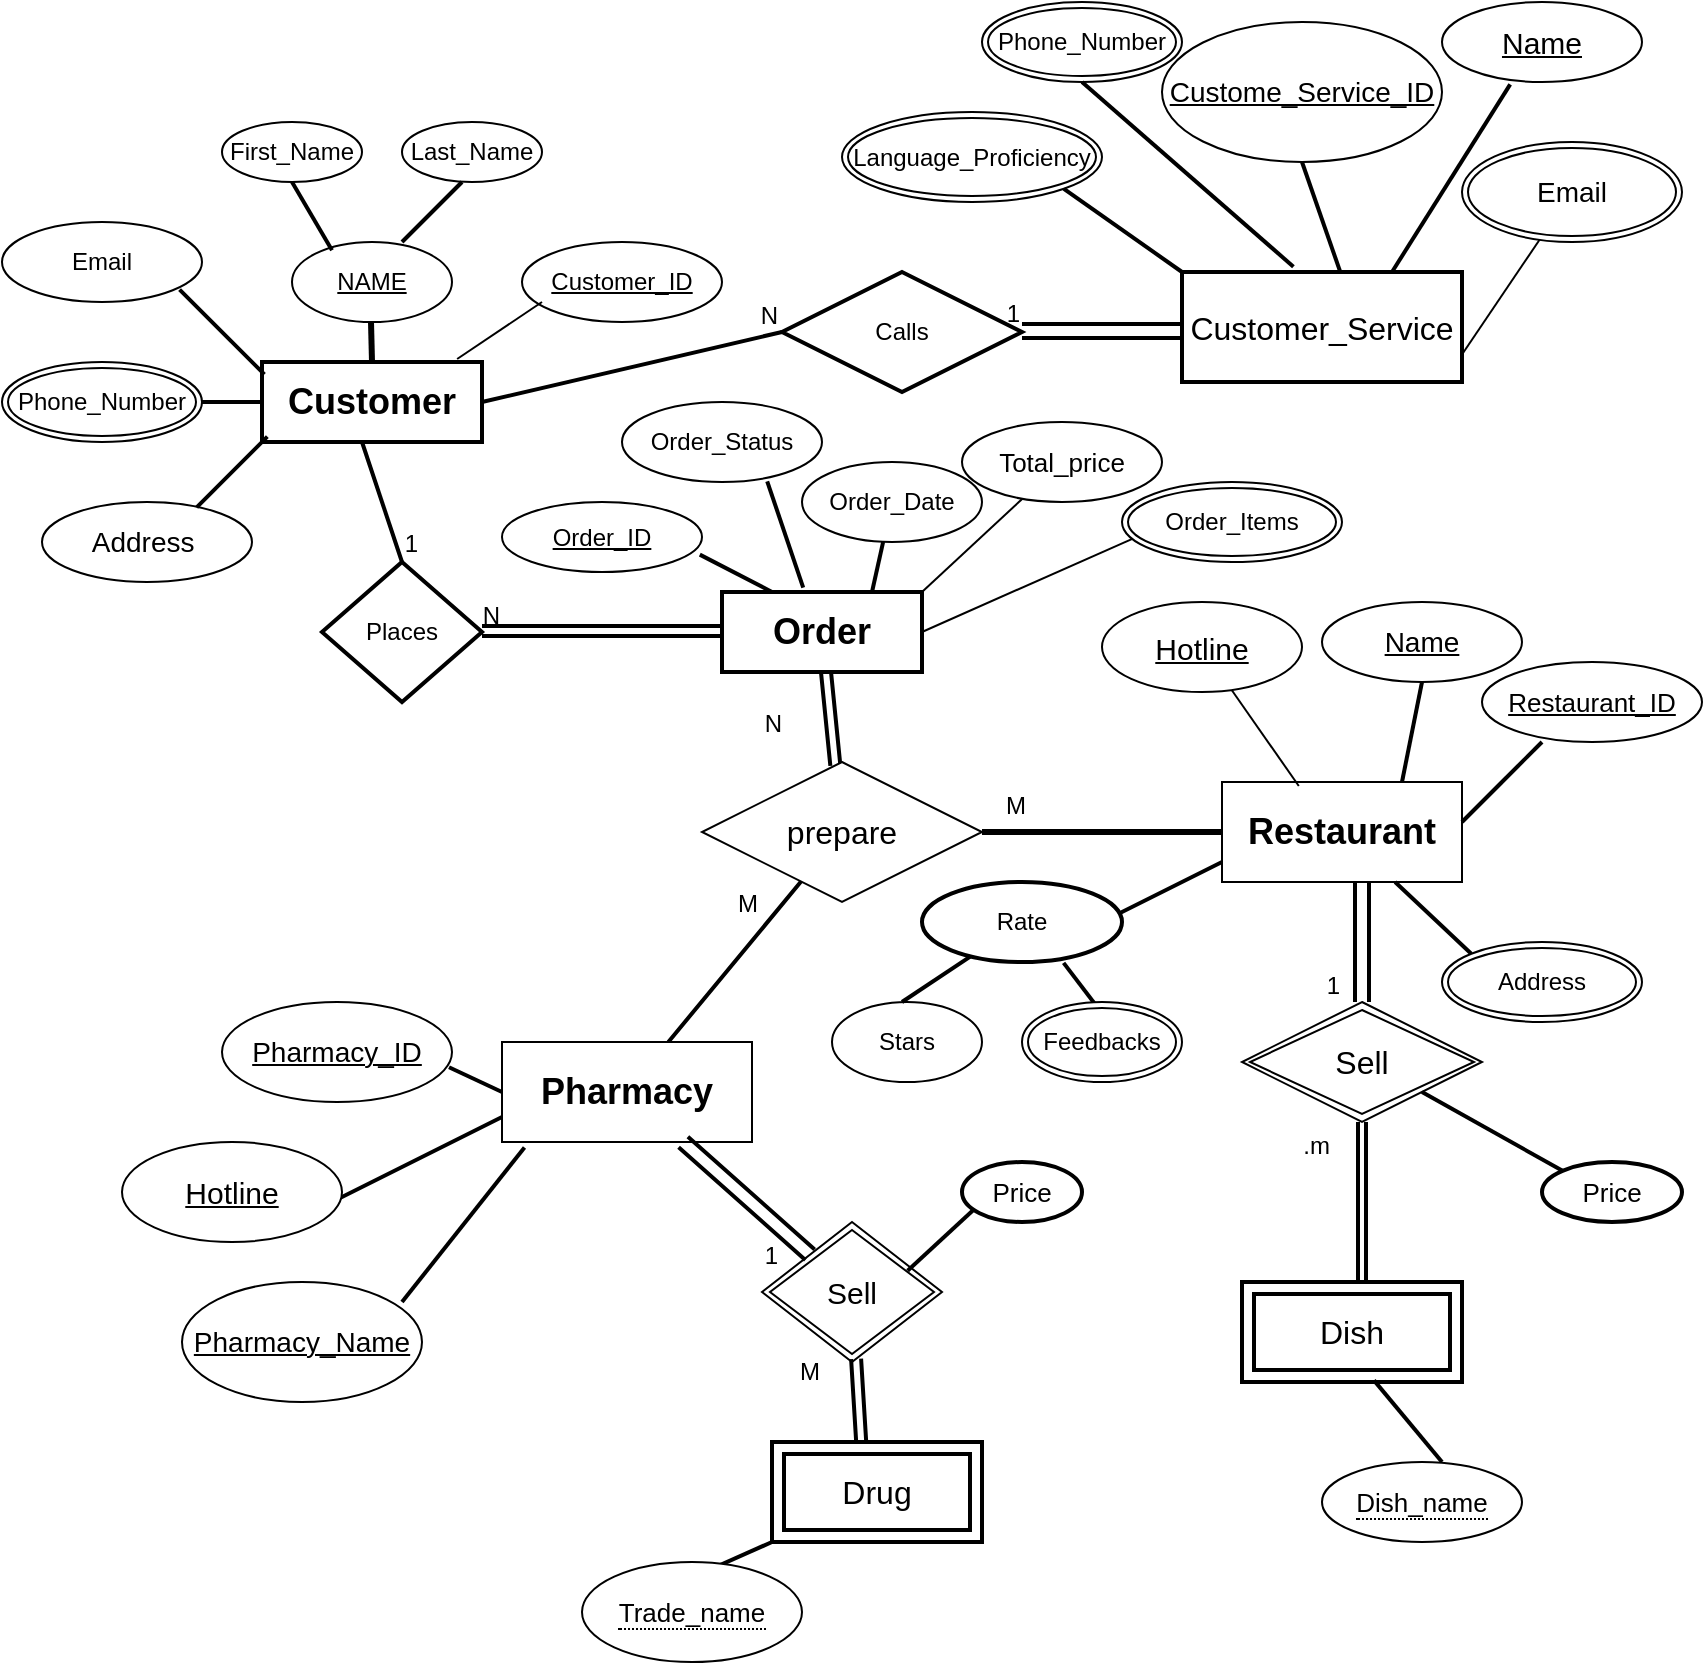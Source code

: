 <mxfile version="22.1.3" type="device">
  <diagram id="t4LbHIOERdGOqZBK5p3A" name="Page-1">
    <mxGraphModel dx="1002" dy="535" grid="1" gridSize="10" guides="1" tooltips="1" connect="1" arrows="1" fold="1" page="1" pageScale="1" pageWidth="850" pageHeight="1100" math="0" shadow="0">
      <root>
        <mxCell id="0" />
        <mxCell id="1" parent="0" />
        <mxCell id="WqKI_GHKuPF7ZyipIv9p-1" value="&lt;h2&gt;Customer&lt;/h2&gt;" style="rounded=0;whiteSpace=wrap;html=1;strokeWidth=2;" parent="1" vertex="1">
          <mxGeometry x="130" y="300" width="110" height="40" as="geometry" />
        </mxCell>
        <mxCell id="WqKI_GHKuPF7ZyipIv9p-2" value="&lt;h2&gt;Restaurant&lt;/h2&gt;" style="rounded=0;whiteSpace=wrap;html=1;" parent="1" vertex="1">
          <mxGeometry x="610" y="510" width="120" height="50" as="geometry" />
        </mxCell>
        <mxCell id="WqKI_GHKuPF7ZyipIv9p-3" value="&lt;h2&gt;Order&lt;/h2&gt;" style="rounded=0;whiteSpace=wrap;html=1;strokeWidth=2;" parent="1" vertex="1">
          <mxGeometry x="360" y="415" width="100" height="40" as="geometry" />
        </mxCell>
        <mxCell id="WqKI_GHKuPF7ZyipIv9p-5" value="&lt;u&gt;NAME&lt;/u&gt;" style="ellipse;whiteSpace=wrap;html=1;" parent="1" vertex="1">
          <mxGeometry x="145" y="240" width="80" height="40" as="geometry" />
        </mxCell>
        <mxCell id="WqKI_GHKuPF7ZyipIv9p-7" value="&lt;font style=&quot;font-size: 14px;&quot;&gt;Address&amp;nbsp;&lt;/font&gt;" style="ellipse;whiteSpace=wrap;html=1;" parent="1" vertex="1">
          <mxGeometry x="20" y="370" width="105" height="40" as="geometry" />
        </mxCell>
        <mxCell id="WqKI_GHKuPF7ZyipIv9p-8" value="First_Name" style="ellipse;whiteSpace=wrap;html=1;" parent="1" vertex="1">
          <mxGeometry x="110" y="180" width="70" height="30" as="geometry" />
        </mxCell>
        <mxCell id="WqKI_GHKuPF7ZyipIv9p-9" value="Last_Name" style="ellipse;whiteSpace=wrap;html=1;" parent="1" vertex="1">
          <mxGeometry x="200" y="180" width="70" height="30" as="geometry" />
        </mxCell>
        <mxCell id="WqKI_GHKuPF7ZyipIv9p-11" value="" style="endArrow=none;html=1;rounded=0;strokeWidth=2;" parent="1" edge="1">
          <mxGeometry width="50" height="50" relative="1" as="geometry">
            <mxPoint x="200" y="240" as="sourcePoint" />
            <mxPoint x="230" y="210" as="targetPoint" />
          </mxGeometry>
        </mxCell>
        <mxCell id="WqKI_GHKuPF7ZyipIv9p-12" value="" style="endArrow=none;html=1;rounded=0;strokeWidth=3;" parent="1" edge="1">
          <mxGeometry width="50" height="50" relative="1" as="geometry">
            <mxPoint x="185" y="300" as="sourcePoint" />
            <mxPoint x="184.5" y="280" as="targetPoint" />
            <Array as="points" />
          </mxGeometry>
        </mxCell>
        <mxCell id="WqKI_GHKuPF7ZyipIv9p-13" value="" style="endArrow=none;html=1;rounded=0;entryX=0.5;entryY=1;entryDx=0;entryDy=0;exitX=0.25;exitY=0.102;exitDx=0;exitDy=0;exitPerimeter=0;strokeWidth=2;" parent="1" source="WqKI_GHKuPF7ZyipIv9p-5" target="WqKI_GHKuPF7ZyipIv9p-8" edge="1">
          <mxGeometry width="50" height="50" relative="1" as="geometry">
            <mxPoint x="145" y="240" as="sourcePoint" />
            <mxPoint x="175" y="210" as="targetPoint" />
            <Array as="points" />
          </mxGeometry>
        </mxCell>
        <mxCell id="WqKI_GHKuPF7ZyipIv9p-14" value="Phone_Number" style="ellipse;shape=doubleEllipse;margin=3;whiteSpace=wrap;html=1;align=center;" parent="1" vertex="1">
          <mxGeometry y="300" width="100" height="40" as="geometry" />
        </mxCell>
        <mxCell id="WqKI_GHKuPF7ZyipIv9p-15" value="Customer_ID" style="ellipse;whiteSpace=wrap;html=1;align=center;fontStyle=4;strokeWidth=1;" parent="1" vertex="1">
          <mxGeometry x="260" y="240" width="100" height="40" as="geometry" />
        </mxCell>
        <mxCell id="WqKI_GHKuPF7ZyipIv9p-16" value="Email" style="ellipse;whiteSpace=wrap;html=1;align=center;fontStyle=0;" parent="1" vertex="1">
          <mxGeometry y="230" width="100" height="40" as="geometry" />
        </mxCell>
        <mxCell id="WqKI_GHKuPF7ZyipIv9p-22" value="" style="line;strokeWidth=2;html=1;rotation=-135;" parent="1" vertex="1">
          <mxGeometry x="80" y="280" width="60" height="10" as="geometry" />
        </mxCell>
        <mxCell id="WqKI_GHKuPF7ZyipIv9p-23" value="" style="line;strokeWidth=2;html=1;" parent="1" vertex="1">
          <mxGeometry x="100" y="315" width="30" height="10" as="geometry" />
        </mxCell>
        <mxCell id="WqKI_GHKuPF7ZyipIv9p-24" value="" style="line;strokeWidth=2;html=1;rotation=-45;" parent="1" vertex="1">
          <mxGeometry x="90.0" y="350" width="50" height="10" as="geometry" />
        </mxCell>
        <mxCell id="WqKI_GHKuPF7ZyipIv9p-29" value="" style="endArrow=none;html=1;rounded=0;entryX=0;entryY=0.5;entryDx=0;entryDy=0;strokeWidth=2;exitX=1;exitY=0.5;exitDx=0;exitDy=0;" parent="1" target="WqKI_GHKuPF7ZyipIv9p-32" edge="1" source="WqKI_GHKuPF7ZyipIv9p-1">
          <mxGeometry relative="1" as="geometry">
            <mxPoint x="240" y="340" as="sourcePoint" />
            <mxPoint x="390" y="290" as="targetPoint" />
            <Array as="points" />
          </mxGeometry>
        </mxCell>
        <mxCell id="WqKI_GHKuPF7ZyipIv9p-30" value="N" style="resizable=0;html=1;whiteSpace=wrap;align=right;verticalAlign=bottom;" parent="WqKI_GHKuPF7ZyipIv9p-29" connectable="0" vertex="1">
          <mxGeometry x="1" relative="1" as="geometry" />
        </mxCell>
        <mxCell id="WqKI_GHKuPF7ZyipIv9p-32" value="Calls" style="shape=rhombus;perimeter=rhombusPerimeter;whiteSpace=wrap;html=1;align=center;strokeWidth=2;" parent="1" vertex="1">
          <mxGeometry x="390" y="255" width="120" height="60" as="geometry" />
        </mxCell>
        <mxCell id="WqKI_GHKuPF7ZyipIv9p-34" value="&lt;font style=&quot;font-size: 16px;&quot;&gt;Customer_Service&lt;/font&gt;" style="whiteSpace=wrap;html=1;strokeWidth=2;" parent="1" vertex="1">
          <mxGeometry x="590" y="255" width="140" height="55" as="geometry" />
        </mxCell>
        <mxCell id="WqKI_GHKuPF7ZyipIv9p-37" value="" style="shape=link;html=1;rounded=0;width=6;strokeWidth=2;" parent="1" edge="1">
          <mxGeometry relative="1" as="geometry">
            <mxPoint x="590" y="284.5" as="sourcePoint" />
            <mxPoint x="510" y="284.5" as="targetPoint" />
          </mxGeometry>
        </mxCell>
        <mxCell id="WqKI_GHKuPF7ZyipIv9p-38" value="1" style="resizable=0;html=1;whiteSpace=wrap;align=right;verticalAlign=bottom;" parent="WqKI_GHKuPF7ZyipIv9p-37" connectable="0" vertex="1">
          <mxGeometry x="1" relative="1" as="geometry" />
        </mxCell>
        <mxCell id="WqKI_GHKuPF7ZyipIv9p-39" value="Phone_Number" style="ellipse;shape=doubleEllipse;margin=3;whiteSpace=wrap;html=1;align=center;" parent="1" vertex="1">
          <mxGeometry x="490" y="120" width="100" height="40" as="geometry" />
        </mxCell>
        <mxCell id="WqKI_GHKuPF7ZyipIv9p-40" value="Language_Proficiency" style="ellipse;shape=doubleEllipse;margin=3;whiteSpace=wrap;html=1;align=center;" parent="1" vertex="1">
          <mxGeometry x="420" y="175" width="130" height="45" as="geometry" />
        </mxCell>
        <mxCell id="WqKI_GHKuPF7ZyipIv9p-41" value="&lt;font style=&quot;font-size: 14px;&quot;&gt;Custome_Service_ID&lt;/font&gt;" style="ellipse;whiteSpace=wrap;html=1;align=center;fontStyle=4;" parent="1" vertex="1">
          <mxGeometry x="580" y="130" width="140" height="70" as="geometry" />
        </mxCell>
        <mxCell id="WqKI_GHKuPF7ZyipIv9p-42" value="&lt;u&gt;&lt;font style=&quot;font-size: 15px;&quot;&gt;Name&lt;/font&gt;&lt;/u&gt;" style="ellipse;whiteSpace=wrap;html=1;align=center;" parent="1" vertex="1">
          <mxGeometry x="720" y="120" width="100" height="40" as="geometry" />
        </mxCell>
        <mxCell id="WqKI_GHKuPF7ZyipIv9p-43" value="&lt;font style=&quot;font-size: 14px;&quot;&gt;Email&lt;/font&gt;" style="ellipse;shape=doubleEllipse;margin=3;whiteSpace=wrap;html=1;align=center;" parent="1" vertex="1">
          <mxGeometry x="730" y="190" width="110" height="50" as="geometry" />
        </mxCell>
        <mxCell id="WqKI_GHKuPF7ZyipIv9p-46" value="" style="endArrow=none;html=1;rounded=0;exitX=1;exitY=0.75;exitDx=0;exitDy=0;" parent="1" edge="1" target="WqKI_GHKuPF7ZyipIv9p-43" source="WqKI_GHKuPF7ZyipIv9p-34">
          <mxGeometry width="50" height="50" relative="1" as="geometry">
            <mxPoint x="740" y="280" as="sourcePoint" />
            <mxPoint x="760" y="235" as="targetPoint" />
            <Array as="points" />
          </mxGeometry>
        </mxCell>
        <mxCell id="WqKI_GHKuPF7ZyipIv9p-48" value="" style="endArrow=none;html=1;rounded=0;entryX=0.341;entryY=1.03;entryDx=0;entryDy=0;entryPerimeter=0;exitX=0.75;exitY=0;exitDx=0;exitDy=0;strokeWidth=2;" parent="1" source="WqKI_GHKuPF7ZyipIv9p-34" target="WqKI_GHKuPF7ZyipIv9p-42" edge="1">
          <mxGeometry width="50" height="50" relative="1" as="geometry">
            <mxPoint x="690" y="250" as="sourcePoint" />
            <mxPoint x="740" y="200" as="targetPoint" />
            <Array as="points" />
          </mxGeometry>
        </mxCell>
        <mxCell id="WqKI_GHKuPF7ZyipIv9p-51" value="" style="endArrow=none;html=1;rounded=0;entryX=0.5;entryY=1;entryDx=0;entryDy=0;exitX=0.567;exitY=0.012;exitDx=0;exitDy=0;exitPerimeter=0;strokeWidth=2;" parent="1" source="WqKI_GHKuPF7ZyipIv9p-34" target="WqKI_GHKuPF7ZyipIv9p-41" edge="1">
          <mxGeometry width="50" height="50" relative="1" as="geometry">
            <mxPoint x="660" y="250" as="sourcePoint" />
            <mxPoint x="700" y="205" as="targetPoint" />
            <Array as="points" />
          </mxGeometry>
        </mxCell>
        <mxCell id="WqKI_GHKuPF7ZyipIv9p-52" value="" style="endArrow=none;html=1;rounded=0;entryX=0.5;entryY=1;entryDx=0;entryDy=0;exitX=0.398;exitY=-0.048;exitDx=0;exitDy=0;exitPerimeter=0;strokeWidth=2;" parent="1" source="WqKI_GHKuPF7ZyipIv9p-34" target="WqKI_GHKuPF7ZyipIv9p-39" edge="1">
          <mxGeometry width="50" height="50" relative="1" as="geometry">
            <mxPoint x="690" y="265" as="sourcePoint" />
            <mxPoint x="764" y="171" as="targetPoint" />
            <Array as="points" />
          </mxGeometry>
        </mxCell>
        <mxCell id="WqKI_GHKuPF7ZyipIv9p-53" value="" style="endArrow=none;html=1;rounded=0;exitX=0.398;exitY=-0.048;exitDx=0;exitDy=0;exitPerimeter=0;strokeWidth=2;entryX=1;entryY=1;entryDx=0;entryDy=0;" parent="1" edge="1" target="WqKI_GHKuPF7ZyipIv9p-40">
          <mxGeometry width="50" height="50" relative="1" as="geometry">
            <mxPoint x="590" y="255" as="sourcePoint" />
            <mxPoint x="552" y="193" as="targetPoint" />
            <Array as="points" />
          </mxGeometry>
        </mxCell>
        <mxCell id="WqKI_GHKuPF7ZyipIv9p-54" value="" style="endArrow=none;html=1;rounded=0;strokeWidth=2;" parent="1" edge="1">
          <mxGeometry relative="1" as="geometry">
            <mxPoint x="180" y="340" as="sourcePoint" />
            <mxPoint x="200" y="400" as="targetPoint" />
          </mxGeometry>
        </mxCell>
        <mxCell id="WqKI_GHKuPF7ZyipIv9p-55" value="1" style="resizable=0;html=1;whiteSpace=wrap;align=right;verticalAlign=bottom;" parent="WqKI_GHKuPF7ZyipIv9p-54" connectable="0" vertex="1">
          <mxGeometry x="1" relative="1" as="geometry">
            <mxPoint x="10" as="offset" />
          </mxGeometry>
        </mxCell>
        <mxCell id="WqKI_GHKuPF7ZyipIv9p-56" value="Places" style="shape=rhombus;perimeter=rhombusPerimeter;whiteSpace=wrap;html=1;align=center;strokeWidth=2;" parent="1" vertex="1">
          <mxGeometry x="160" y="400" width="80" height="70" as="geometry" />
        </mxCell>
        <mxCell id="WqKI_GHKuPF7ZyipIv9p-57" value="" style="shape=link;html=1;rounded=0;strokeWidth=2;" parent="1" edge="1">
          <mxGeometry relative="1" as="geometry">
            <mxPoint x="360" y="434.5" as="sourcePoint" />
            <mxPoint x="240" y="434.5" as="targetPoint" />
            <Array as="points">
              <mxPoint x="300" y="434.5" />
            </Array>
          </mxGeometry>
        </mxCell>
        <mxCell id="WqKI_GHKuPF7ZyipIv9p-58" value="N" style="resizable=0;html=1;whiteSpace=wrap;align=right;verticalAlign=bottom;" parent="WqKI_GHKuPF7ZyipIv9p-57" connectable="0" vertex="1">
          <mxGeometry x="1" relative="1" as="geometry">
            <mxPoint x="10" y="1" as="offset" />
          </mxGeometry>
        </mxCell>
        <mxCell id="WqKI_GHKuPF7ZyipIv9p-61" value="" style="shape=link;html=1;rounded=0;strokeWidth=2;" parent="1" source="WqKI_GHKuPF7ZyipIv9p-63" target="WqKI_GHKuPF7ZyipIv9p-3" edge="1">
          <mxGeometry relative="1" as="geometry">
            <mxPoint x="570" y="430" as="sourcePoint" />
            <mxPoint x="460" y="430" as="targetPoint" />
          </mxGeometry>
        </mxCell>
        <mxCell id="WqKI_GHKuPF7ZyipIv9p-62" value="N" style="resizable=0;html=1;whiteSpace=wrap;align=right;verticalAlign=bottom;" parent="WqKI_GHKuPF7ZyipIv9p-61" connectable="0" vertex="1">
          <mxGeometry x="1" relative="1" as="geometry">
            <mxPoint x="-20" y="35" as="offset" />
          </mxGeometry>
        </mxCell>
        <mxCell id="WqKI_GHKuPF7ZyipIv9p-63" value="&lt;span style=&quot;font-size: 16px;&quot;&gt;prepare&lt;/span&gt;" style="shape=rhombus;perimeter=rhombusPerimeter;whiteSpace=wrap;html=1;align=center;" parent="1" vertex="1">
          <mxGeometry x="350" y="500" width="140" height="70" as="geometry" />
        </mxCell>
        <mxCell id="WqKI_GHKuPF7ZyipIv9p-64" value="" style="shape=link;html=1;rounded=0;strokeWidth=2;width=-2;exitX=1;exitY=0.5;exitDx=0;exitDy=0;" parent="1" source="WqKI_GHKuPF7ZyipIv9p-63" target="WqKI_GHKuPF7ZyipIv9p-2" edge="1">
          <mxGeometry relative="1" as="geometry">
            <mxPoint x="635" y="440" as="sourcePoint" />
            <mxPoint x="660" y="510" as="targetPoint" />
          </mxGeometry>
        </mxCell>
        <mxCell id="WqKI_GHKuPF7ZyipIv9p-65" value="M" style="resizable=0;html=1;whiteSpace=wrap;align=left;verticalAlign=bottom;" parent="WqKI_GHKuPF7ZyipIv9p-64" connectable="0" vertex="1">
          <mxGeometry x="-1" relative="1" as="geometry">
            <mxPoint x="10" y="-5" as="offset" />
          </mxGeometry>
        </mxCell>
        <mxCell id="WqKI_GHKuPF7ZyipIv9p-67" value="Order_ID" style="ellipse;whiteSpace=wrap;html=1;align=center;fontStyle=4;" parent="1" vertex="1">
          <mxGeometry x="250" y="370" width="100" height="35" as="geometry" />
        </mxCell>
        <mxCell id="WqKI_GHKuPF7ZyipIv9p-68" value="Order_Status" style="ellipse;whiteSpace=wrap;html=1;align=center;" parent="1" vertex="1">
          <mxGeometry x="310" y="320" width="100" height="40" as="geometry" />
        </mxCell>
        <mxCell id="WqKI_GHKuPF7ZyipIv9p-70" value="Order_Date" style="ellipse;whiteSpace=wrap;html=1;align=center;" parent="1" vertex="1">
          <mxGeometry x="400" y="350" width="90" height="40" as="geometry" />
        </mxCell>
        <mxCell id="WqKI_GHKuPF7ZyipIv9p-72" value="" style="endArrow=none;html=1;rounded=0;exitX=0.75;exitY=0;exitDx=0;exitDy=0;strokeWidth=2;" parent="1" source="WqKI_GHKuPF7ZyipIv9p-3" edge="1" target="WqKI_GHKuPF7ZyipIv9p-70">
          <mxGeometry width="50" height="50" relative="1" as="geometry">
            <mxPoint x="410" y="410" as="sourcePoint" />
            <mxPoint x="460" y="360" as="targetPoint" />
          </mxGeometry>
        </mxCell>
        <mxCell id="WqKI_GHKuPF7ZyipIv9p-75" value="" style="endArrow=none;html=1;rounded=0;entryX=0.726;entryY=0.991;entryDx=0;entryDy=0;entryPerimeter=0;exitX=0.406;exitY=-0.055;exitDx=0;exitDy=0;exitPerimeter=0;strokeWidth=2;" parent="1" source="WqKI_GHKuPF7ZyipIv9p-3" target="WqKI_GHKuPF7ZyipIv9p-68" edge="1">
          <mxGeometry width="50" height="50" relative="1" as="geometry">
            <mxPoint x="410" y="420" as="sourcePoint" />
            <mxPoint x="460" y="360" as="targetPoint" />
          </mxGeometry>
        </mxCell>
        <mxCell id="WqKI_GHKuPF7ZyipIv9p-76" value="" style="endArrow=none;html=1;rounded=0;entryX=0.989;entryY=0.752;entryDx=0;entryDy=0;entryPerimeter=0;exitX=0.25;exitY=0;exitDx=0;exitDy=0;strokeWidth=2;" parent="1" source="WqKI_GHKuPF7ZyipIv9p-3" target="WqKI_GHKuPF7ZyipIv9p-67" edge="1">
          <mxGeometry width="50" height="50" relative="1" as="geometry">
            <mxPoint x="410" y="410" as="sourcePoint" />
            <mxPoint x="460" y="360" as="targetPoint" />
          </mxGeometry>
        </mxCell>
        <mxCell id="WqKI_GHKuPF7ZyipIv9p-80" value="" style="shape=link;html=1;rounded=0;strokeWidth=2;width=-1;" parent="1" source="WqKI_GHKuPF7ZyipIv9p-63" target="WqKI_GHKuPF7ZyipIv9p-82" edge="1">
          <mxGeometry relative="1" as="geometry">
            <mxPoint x="320" y="575" as="sourcePoint" />
            <mxPoint x="320" y="650" as="targetPoint" />
          </mxGeometry>
        </mxCell>
        <mxCell id="WqKI_GHKuPF7ZyipIv9p-81" value="M" style="resizable=0;html=1;whiteSpace=wrap;align=left;verticalAlign=bottom;" parent="WqKI_GHKuPF7ZyipIv9p-80" connectable="0" vertex="1">
          <mxGeometry x="-1" relative="1" as="geometry">
            <mxPoint x="-34" y="20" as="offset" />
          </mxGeometry>
        </mxCell>
        <mxCell id="WqKI_GHKuPF7ZyipIv9p-82" value="&lt;h2&gt;Pharmacy&lt;/h2&gt;" style="rounded=0;whiteSpace=wrap;html=1;" parent="1" vertex="1">
          <mxGeometry x="250" y="640" width="125" height="50" as="geometry" />
        </mxCell>
        <mxCell id="WqKI_GHKuPF7ZyipIv9p-83" value="&lt;u&gt;&lt;font style=&quot;font-size: 13px;&quot;&gt;Restaurant_ID&lt;/font&gt;&lt;/u&gt;" style="ellipse;whiteSpace=wrap;html=1;align=center;" parent="1" vertex="1">
          <mxGeometry x="740" y="450" width="110" height="40" as="geometry" />
        </mxCell>
        <mxCell id="WqKI_GHKuPF7ZyipIv9p-84" value="&lt;u&gt;&lt;font style=&quot;font-size: 14px;&quot;&gt;Name&lt;/font&gt;&lt;/u&gt;" style="ellipse;whiteSpace=wrap;html=1;align=center;" parent="1" vertex="1">
          <mxGeometry x="660" y="420" width="100" height="40" as="geometry" />
        </mxCell>
        <mxCell id="WqKI_GHKuPF7ZyipIv9p-87" value="" style="endArrow=none;html=1;rounded=0;strokeWidth=2;" parent="1" edge="1">
          <mxGeometry width="50" height="50" relative="1" as="geometry">
            <mxPoint x="730" y="530" as="sourcePoint" />
            <mxPoint x="770" y="490" as="targetPoint" />
            <Array as="points">
              <mxPoint x="750" y="510" />
            </Array>
          </mxGeometry>
        </mxCell>
        <mxCell id="WqKI_GHKuPF7ZyipIv9p-88" value="" style="endArrow=none;html=1;rounded=0;entryX=0.5;entryY=1;entryDx=0;entryDy=0;exitX=0.75;exitY=0;exitDx=0;exitDy=0;strokeWidth=2;" parent="1" source="WqKI_GHKuPF7ZyipIv9p-2" target="WqKI_GHKuPF7ZyipIv9p-84" edge="1">
          <mxGeometry width="50" height="50" relative="1" as="geometry">
            <mxPoint x="730" y="550" as="sourcePoint" />
            <mxPoint x="780" y="500" as="targetPoint" />
            <Array as="points" />
          </mxGeometry>
        </mxCell>
        <mxCell id="WqKI_GHKuPF7ZyipIv9p-89" value="" style="endArrow=none;html=1;rounded=0;entryX=0;entryY=0;entryDx=0;entryDy=0;strokeWidth=2;" parent="1" source="WqKI_GHKuPF7ZyipIv9p-2" target="WqKI_GHKuPF7ZyipIv9p-91" edge="1">
          <mxGeometry width="50" height="50" relative="1" as="geometry">
            <mxPoint x="550" y="490" as="sourcePoint" />
            <mxPoint x="584.6" y="493.55" as="targetPoint" />
          </mxGeometry>
        </mxCell>
        <mxCell id="WqKI_GHKuPF7ZyipIv9p-91" value="Address" style="ellipse;shape=doubleEllipse;margin=3;whiteSpace=wrap;html=1;align=center;" parent="1" vertex="1">
          <mxGeometry x="720" y="590" width="100" height="40" as="geometry" />
        </mxCell>
        <mxCell id="WqKI_GHKuPF7ZyipIv9p-95" value="" style="shape=link;html=1;rounded=0;width=6;strokeWidth=2;" parent="1" edge="1">
          <mxGeometry relative="1" as="geometry">
            <mxPoint x="680" y="560" as="sourcePoint" />
            <mxPoint x="680" y="620" as="targetPoint" />
          </mxGeometry>
        </mxCell>
        <mxCell id="WqKI_GHKuPF7ZyipIv9p-96" value="1" style="resizable=0;html=1;whiteSpace=wrap;align=right;verticalAlign=bottom;" parent="WqKI_GHKuPF7ZyipIv9p-95" connectable="0" vertex="1">
          <mxGeometry x="1" relative="1" as="geometry">
            <mxPoint x="-10" as="offset" />
          </mxGeometry>
        </mxCell>
        <mxCell id="WqKI_GHKuPF7ZyipIv9p-97" value="" style="shape=link;html=1;rounded=0;width=-5;exitX=0.5;exitY=1;exitDx=0;exitDy=0;strokeWidth=2;" parent="1" source="WqKI_GHKuPF7ZyipIv9p-99" edge="1">
          <mxGeometry relative="1" as="geometry">
            <mxPoint x="680" y="700" as="sourcePoint" />
            <mxPoint x="680" y="760" as="targetPoint" />
          </mxGeometry>
        </mxCell>
        <mxCell id="WqKI_GHKuPF7ZyipIv9p-98" value=".m" style="resizable=0;html=1;whiteSpace=wrap;align=right;verticalAlign=bottom;" parent="WqKI_GHKuPF7ZyipIv9p-97" connectable="0" vertex="1">
          <mxGeometry x="1" relative="1" as="geometry">
            <mxPoint x="-15" y="-60" as="offset" />
          </mxGeometry>
        </mxCell>
        <mxCell id="WqKI_GHKuPF7ZyipIv9p-99" value="&lt;font style=&quot;font-size: 16px;&quot;&gt;Sell&lt;/font&gt;" style="shape=rhombus;double=1;perimeter=rhombusPerimeter;whiteSpace=wrap;html=1;align=center;" parent="1" vertex="1">
          <mxGeometry x="620" y="620" width="120" height="60" as="geometry" />
        </mxCell>
        <mxCell id="WqKI_GHKuPF7ZyipIv9p-100" value="" style="endArrow=none;html=1;rounded=0;strokeWidth=2;" parent="1" edge="1">
          <mxGeometry width="50" height="50" relative="1" as="geometry">
            <mxPoint x="550" y="580" as="sourcePoint" />
            <mxPoint x="610" y="550" as="targetPoint" />
            <Array as="points" />
          </mxGeometry>
        </mxCell>
        <mxCell id="WqKI_GHKuPF7ZyipIv9p-101" value="Rate" style="ellipse;whiteSpace=wrap;html=1;align=center;strokeWidth=2;" parent="1" vertex="1">
          <mxGeometry x="460" y="560" width="100" height="40" as="geometry" />
        </mxCell>
        <mxCell id="WqKI_GHKuPF7ZyipIv9p-102" value="Stars" style="ellipse;whiteSpace=wrap;html=1;align=center;" parent="1" vertex="1">
          <mxGeometry x="415" y="620" width="75" height="40" as="geometry" />
        </mxCell>
        <mxCell id="WqKI_GHKuPF7ZyipIv9p-105" value="" style="endArrow=none;html=1;rounded=0;strokeWidth=2;" parent="1" target="WqKI_GHKuPF7ZyipIv9p-101" edge="1">
          <mxGeometry width="50" height="50" relative="1" as="geometry">
            <mxPoint x="450" y="620" as="sourcePoint" />
            <mxPoint x="483" y="601" as="targetPoint" />
          </mxGeometry>
        </mxCell>
        <mxCell id="WqKI_GHKuPF7ZyipIv9p-106" value="" style="endArrow=none;html=1;rounded=0;entryX=0.708;entryY=1.011;entryDx=0;entryDy=0;entryPerimeter=0;strokeWidth=2;" parent="1" target="WqKI_GHKuPF7ZyipIv9p-101" edge="1">
          <mxGeometry width="50" height="50" relative="1" as="geometry">
            <mxPoint x="548" y="623" as="sourcePoint" />
            <mxPoint x="582" y="600" as="targetPoint" />
          </mxGeometry>
        </mxCell>
        <mxCell id="WqKI_GHKuPF7ZyipIv9p-107" value="Feedbacks" style="ellipse;shape=doubleEllipse;margin=3;whiteSpace=wrap;html=1;align=center;" parent="1" vertex="1">
          <mxGeometry x="510" y="620" width="80" height="40" as="geometry" />
        </mxCell>
        <mxCell id="WqKI_GHKuPF7ZyipIv9p-109" value="&lt;font style=&quot;font-size: 16px;&quot;&gt;Dish&lt;/font&gt;" style="shape=ext;margin=3;double=1;whiteSpace=wrap;html=1;align=center;strokeWidth=2;" parent="1" vertex="1">
          <mxGeometry x="620" y="760" width="110" height="50" as="geometry" />
        </mxCell>
        <mxCell id="WqKI_GHKuPF7ZyipIv9p-111" value="" style="endArrow=none;html=1;rounded=0;strokeWidth=2;entryX=1;entryY=1;entryDx=0;entryDy=0;exitX=0;exitY=0;exitDx=0;exitDy=0;" parent="1" edge="1" target="WqKI_GHKuPF7ZyipIv9p-99" source="WqKI_GHKuPF7ZyipIv9p-113">
          <mxGeometry width="50" height="50" relative="1" as="geometry">
            <mxPoint x="600" y="850" as="sourcePoint" />
            <mxPoint x="650" y="800" as="targetPoint" />
            <Array as="points" />
          </mxGeometry>
        </mxCell>
        <mxCell id="WqKI_GHKuPF7ZyipIv9p-112" value="" style="endArrow=none;html=1;rounded=0;strokeWidth=2;exitX=0.5;exitY=0;exitDx=0;exitDy=0;entryX=0.6;entryY=0.984;entryDx=0;entryDy=0;entryPerimeter=0;" parent="1" edge="1" target="WqKI_GHKuPF7ZyipIv9p-109">
          <mxGeometry width="50" height="50" relative="1" as="geometry">
            <mxPoint x="720" y="850" as="sourcePoint" />
            <mxPoint x="690" y="800" as="targetPoint" />
          </mxGeometry>
        </mxCell>
        <mxCell id="WqKI_GHKuPF7ZyipIv9p-113" value="&lt;font style=&quot;font-size: 13px;&quot;&gt;Price&lt;/font&gt;" style="ellipse;whiteSpace=wrap;html=1;align=center;strokeWidth=2;" parent="1" vertex="1">
          <mxGeometry x="770" y="700" width="70" height="30" as="geometry" />
        </mxCell>
        <mxCell id="WqKI_GHKuPF7ZyipIv9p-117" value="&lt;font style=&quot;font-size: 14px;&quot;&gt;Pharmacy_ID&lt;/font&gt;" style="ellipse;whiteSpace=wrap;html=1;align=center;fontStyle=4;" parent="1" vertex="1">
          <mxGeometry x="110" y="620" width="115" height="50" as="geometry" />
        </mxCell>
        <mxCell id="WqKI_GHKuPF7ZyipIv9p-119" value="" style="endArrow=none;html=1;rounded=0;entryX=0.987;entryY=0.652;entryDx=0;entryDy=0;entryPerimeter=0;exitX=0;exitY=0.5;exitDx=0;exitDy=0;strokeWidth=2;" parent="1" source="WqKI_GHKuPF7ZyipIv9p-82" target="WqKI_GHKuPF7ZyipIv9p-117" edge="1">
          <mxGeometry width="50" height="50" relative="1" as="geometry">
            <mxPoint x="340" y="680" as="sourcePoint" />
            <mxPoint x="390" y="630" as="targetPoint" />
          </mxGeometry>
        </mxCell>
        <mxCell id="WqKI_GHKuPF7ZyipIv9p-121" value="" style="endArrow=none;html=1;rounded=0;entryX=0;entryY=0.75;entryDx=0;entryDy=0;strokeWidth=2;" parent="1" target="WqKI_GHKuPF7ZyipIv9p-82" edge="1">
          <mxGeometry width="50" height="50" relative="1" as="geometry">
            <mxPoint x="165" y="720" as="sourcePoint" />
            <mxPoint x="215" y="670" as="targetPoint" />
            <Array as="points" />
          </mxGeometry>
        </mxCell>
        <mxCell id="WqKI_GHKuPF7ZyipIv9p-122" value="&lt;font style=&quot;font-size: 14px;&quot;&gt;Pharmacy_Name&lt;/font&gt;" style="ellipse;whiteSpace=wrap;html=1;align=center;fontStyle=4;" parent="1" vertex="1">
          <mxGeometry x="90" y="760" width="120" height="60" as="geometry" />
        </mxCell>
        <mxCell id="WqKI_GHKuPF7ZyipIv9p-123" value="" style="endArrow=none;html=1;rounded=0;entryX=0.09;entryY=1.054;entryDx=0;entryDy=0;entryPerimeter=0;strokeWidth=2;" parent="1" target="WqKI_GHKuPF7ZyipIv9p-82" edge="1">
          <mxGeometry width="50" height="50" relative="1" as="geometry">
            <mxPoint x="200" y="770" as="sourcePoint" />
            <mxPoint x="250" y="720" as="targetPoint" />
          </mxGeometry>
        </mxCell>
        <mxCell id="WqKI_GHKuPF7ZyipIv9p-126" value="&lt;font style=&quot;font-size: 15px;&quot;&gt;Sell&lt;/font&gt;" style="shape=rhombus;double=1;perimeter=rhombusPerimeter;whiteSpace=wrap;html=1;align=center;" parent="1" vertex="1">
          <mxGeometry x="380" y="730" width="90" height="70" as="geometry" />
        </mxCell>
        <mxCell id="WqKI_GHKuPF7ZyipIv9p-127" value="" style="shape=link;html=1;rounded=0;width=6;strokeWidth=2;" parent="1" source="WqKI_GHKuPF7ZyipIv9p-82" target="WqKI_GHKuPF7ZyipIv9p-126" edge="1">
          <mxGeometry relative="1" as="geometry">
            <mxPoint x="375" y="685" as="sourcePoint" />
            <mxPoint x="375" y="755" as="targetPoint" />
            <Array as="points" />
          </mxGeometry>
        </mxCell>
        <mxCell id="WqKI_GHKuPF7ZyipIv9p-128" value="1" style="resizable=0;html=1;whiteSpace=wrap;align=right;verticalAlign=bottom;" parent="WqKI_GHKuPF7ZyipIv9p-127" connectable="0" vertex="1">
          <mxGeometry x="1" relative="1" as="geometry">
            <mxPoint x="-15" y="9" as="offset" />
          </mxGeometry>
        </mxCell>
        <mxCell id="WqKI_GHKuPF7ZyipIv9p-129" value="" style="endArrow=none;html=1;rounded=0;exitX=0.809;exitY=0.348;exitDx=0;exitDy=0;exitPerimeter=0;strokeWidth=2;" parent="1" source="WqKI_GHKuPF7ZyipIv9p-126" edge="1">
          <mxGeometry width="50" height="50" relative="1" as="geometry">
            <mxPoint x="450" y="750" as="sourcePoint" />
            <mxPoint x="490" y="720" as="targetPoint" />
          </mxGeometry>
        </mxCell>
        <mxCell id="WqKI_GHKuPF7ZyipIv9p-130" value="&lt;font style=&quot;font-size: 13px;&quot;&gt;Price&lt;/font&gt;" style="ellipse;whiteSpace=wrap;html=1;align=center;strokeWidth=2;" parent="1" vertex="1">
          <mxGeometry x="480" y="700" width="60" height="30" as="geometry" />
        </mxCell>
        <mxCell id="WqKI_GHKuPF7ZyipIv9p-132" value="&lt;font style=&quot;font-size: 16px;&quot;&gt;Drug&lt;/font&gt;" style="shape=ext;margin=3;double=1;whiteSpace=wrap;html=1;align=center;strokeWidth=2;" parent="1" vertex="1">
          <mxGeometry x="385" y="840" width="105" height="50" as="geometry" />
        </mxCell>
        <mxCell id="WqKI_GHKuPF7ZyipIv9p-133" value="" style="endArrow=none;html=1;rounded=0;entryX=0;entryY=1;entryDx=0;entryDy=0;strokeWidth=2;" parent="1" target="WqKI_GHKuPF7ZyipIv9p-132" edge="1">
          <mxGeometry width="50" height="50" relative="1" as="geometry">
            <mxPoint x="340" y="910" as="sourcePoint" />
            <mxPoint x="429.6" y="870" as="targetPoint" />
          </mxGeometry>
        </mxCell>
        <mxCell id="WqKI_GHKuPF7ZyipIv9p-135" value="" style="shape=link;html=1;rounded=0;strokeWidth=2;" parent="1" edge="1" source="WqKI_GHKuPF7ZyipIv9p-126">
          <mxGeometry relative="1" as="geometry">
            <mxPoint x="430" y="800" as="sourcePoint" />
            <mxPoint x="429.6" y="840" as="targetPoint" />
          </mxGeometry>
        </mxCell>
        <mxCell id="WqKI_GHKuPF7ZyipIv9p-136" value="M" style="resizable=0;html=1;whiteSpace=wrap;align=left;verticalAlign=bottom;" parent="WqKI_GHKuPF7ZyipIv9p-135" connectable="0" vertex="1">
          <mxGeometry x="-1" relative="1" as="geometry">
            <mxPoint x="-30" y="15" as="offset" />
          </mxGeometry>
        </mxCell>
        <mxCell id="kesAxdLkEAtIuNw7tHmx-2" value="" style="endArrow=none;html=1;rounded=0;exitX=0.887;exitY=-0.037;exitDx=0;exitDy=0;exitPerimeter=0;" parent="1" source="WqKI_GHKuPF7ZyipIv9p-1" edge="1">
          <mxGeometry relative="1" as="geometry">
            <mxPoint x="340" y="430" as="sourcePoint" />
            <mxPoint x="270" y="270" as="targetPoint" />
          </mxGeometry>
        </mxCell>
        <mxCell id="kesAxdLkEAtIuNw7tHmx-3" value="&lt;u&gt;&lt;font style=&quot;font-size: 15px;&quot;&gt;Hotline&lt;/font&gt;&lt;/u&gt;" style="ellipse;whiteSpace=wrap;html=1;align=center;" parent="1" vertex="1">
          <mxGeometry x="60" y="690" width="110" height="50" as="geometry" />
        </mxCell>
        <mxCell id="kesAxdLkEAtIuNw7tHmx-4" value="&lt;font style=&quot;font-size: 15px;&quot;&gt;&lt;u&gt;Hotline&lt;/u&gt;&lt;/font&gt;" style="ellipse;whiteSpace=wrap;html=1;align=center;" parent="1" vertex="1">
          <mxGeometry x="550" y="420" width="100" height="45" as="geometry" />
        </mxCell>
        <mxCell id="kesAxdLkEAtIuNw7tHmx-5" value="" style="endArrow=none;html=1;rounded=0;entryX=0.32;entryY=0.04;entryDx=0;entryDy=0;entryPerimeter=0;" parent="1" source="kesAxdLkEAtIuNw7tHmx-4" target="WqKI_GHKuPF7ZyipIv9p-2" edge="1">
          <mxGeometry relative="1" as="geometry">
            <mxPoint x="510" y="489" as="sourcePoint" />
            <mxPoint x="670" y="489" as="targetPoint" />
          </mxGeometry>
        </mxCell>
        <mxCell id="WCje7mU2EROyrE499vRU-4" value="&lt;span style=&quot;border-bottom: 1px dotted&quot;&gt;&lt;font style=&quot;font-size: 13px;&quot;&gt;Dish_name&lt;/font&gt;&lt;/span&gt;" style="ellipse;whiteSpace=wrap;html=1;align=center;" vertex="1" parent="1">
          <mxGeometry x="660" y="850" width="100" height="40" as="geometry" />
        </mxCell>
        <mxCell id="WCje7mU2EROyrE499vRU-5" value="&lt;span style=&quot;border-bottom: 1px dotted&quot;&gt;&lt;font style=&quot;font-size: 13px;&quot;&gt;Trade_name&lt;/font&gt;&lt;/span&gt;" style="ellipse;whiteSpace=wrap;html=1;align=center;" vertex="1" parent="1">
          <mxGeometry x="290" y="900" width="110" height="50" as="geometry" />
        </mxCell>
        <mxCell id="WCje7mU2EROyrE499vRU-6" value="&lt;font style=&quot;font-size: 13px;&quot;&gt;Total_price&lt;/font&gt;" style="ellipse;whiteSpace=wrap;html=1;align=center;" vertex="1" parent="1">
          <mxGeometry x="480" y="330" width="100" height="40" as="geometry" />
        </mxCell>
        <mxCell id="WCje7mU2EROyrE499vRU-7" value="" style="endArrow=none;html=1;rounded=0;exitX=1;exitY=0;exitDx=0;exitDy=0;" edge="1" parent="1" source="WqKI_GHKuPF7ZyipIv9p-3" target="WCje7mU2EROyrE499vRU-6">
          <mxGeometry relative="1" as="geometry">
            <mxPoint x="340" y="490" as="sourcePoint" />
            <mxPoint x="500" y="490" as="targetPoint" />
          </mxGeometry>
        </mxCell>
        <mxCell id="WCje7mU2EROyrE499vRU-9" value="Order_Items" style="ellipse;shape=doubleEllipse;margin=3;whiteSpace=wrap;html=1;align=center;" vertex="1" parent="1">
          <mxGeometry x="560" y="360" width="110" height="40" as="geometry" />
        </mxCell>
        <mxCell id="WCje7mU2EROyrE499vRU-10" value="" style="endArrow=none;html=1;rounded=0;exitX=1;exitY=0.5;exitDx=0;exitDy=0;entryX=0.047;entryY=0.71;entryDx=0;entryDy=0;entryPerimeter=0;" edge="1" parent="1" source="WqKI_GHKuPF7ZyipIv9p-3" target="WCje7mU2EROyrE499vRU-9">
          <mxGeometry relative="1" as="geometry">
            <mxPoint x="340" y="570" as="sourcePoint" />
            <mxPoint x="500" y="570" as="targetPoint" />
          </mxGeometry>
        </mxCell>
      </root>
    </mxGraphModel>
  </diagram>
</mxfile>

